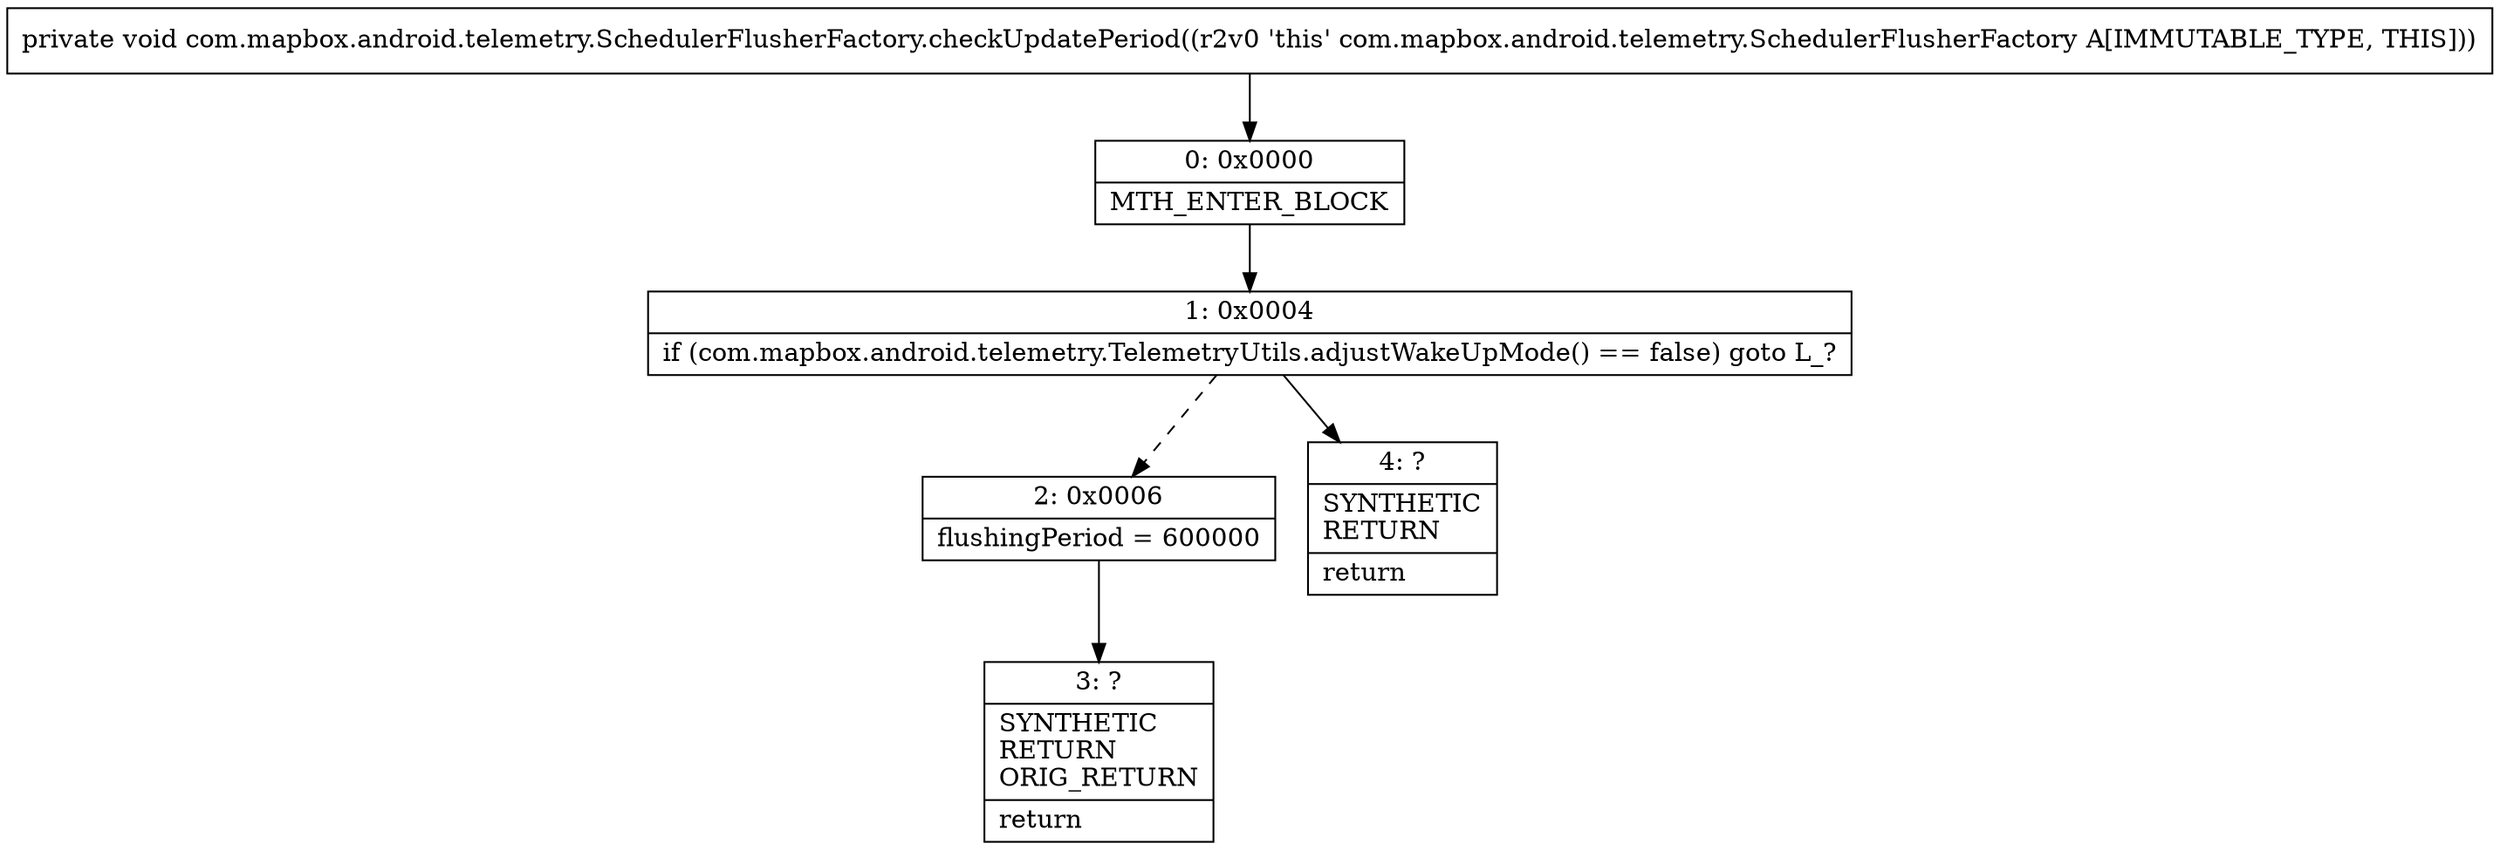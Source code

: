 digraph "CFG forcom.mapbox.android.telemetry.SchedulerFlusherFactory.checkUpdatePeriod()V" {
Node_0 [shape=record,label="{0\:\ 0x0000|MTH_ENTER_BLOCK\l}"];
Node_1 [shape=record,label="{1\:\ 0x0004|if (com.mapbox.android.telemetry.TelemetryUtils.adjustWakeUpMode() == false) goto L_?\l}"];
Node_2 [shape=record,label="{2\:\ 0x0006|flushingPeriod = 600000\l}"];
Node_3 [shape=record,label="{3\:\ ?|SYNTHETIC\lRETURN\lORIG_RETURN\l|return\l}"];
Node_4 [shape=record,label="{4\:\ ?|SYNTHETIC\lRETURN\l|return\l}"];
MethodNode[shape=record,label="{private void com.mapbox.android.telemetry.SchedulerFlusherFactory.checkUpdatePeriod((r2v0 'this' com.mapbox.android.telemetry.SchedulerFlusherFactory A[IMMUTABLE_TYPE, THIS])) }"];
MethodNode -> Node_0;
Node_0 -> Node_1;
Node_1 -> Node_2[style=dashed];
Node_1 -> Node_4;
Node_2 -> Node_3;
}

